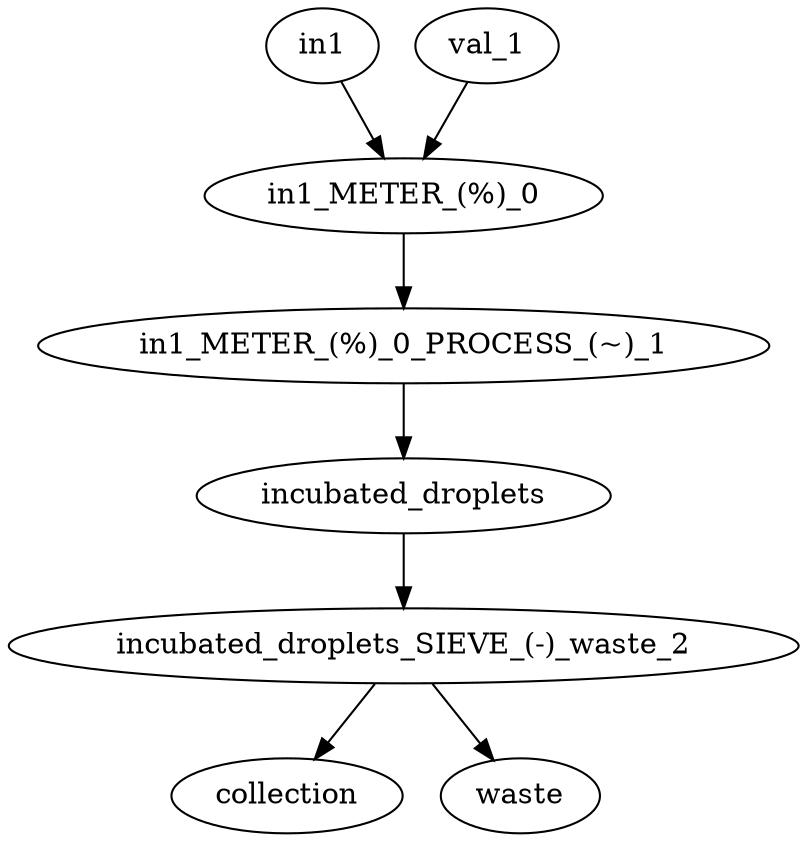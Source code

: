 strict digraph "" {
	in1 -> "in1_METER_(%)_0";
	incubated_droplets -> "incubated_droplets_SIEVE_(-)_waste_2";
	"in1_METER_(%)_0" -> "in1_METER_(%)_0_PROCESS_(~)_1";
	val_1 -> "in1_METER_(%)_0";
	"in1_METER_(%)_0_PROCESS_(~)_1" -> incubated_droplets;
	"incubated_droplets_SIEVE_(-)_waste_2" -> collection;
	"incubated_droplets_SIEVE_(-)_waste_2" -> waste;
}
